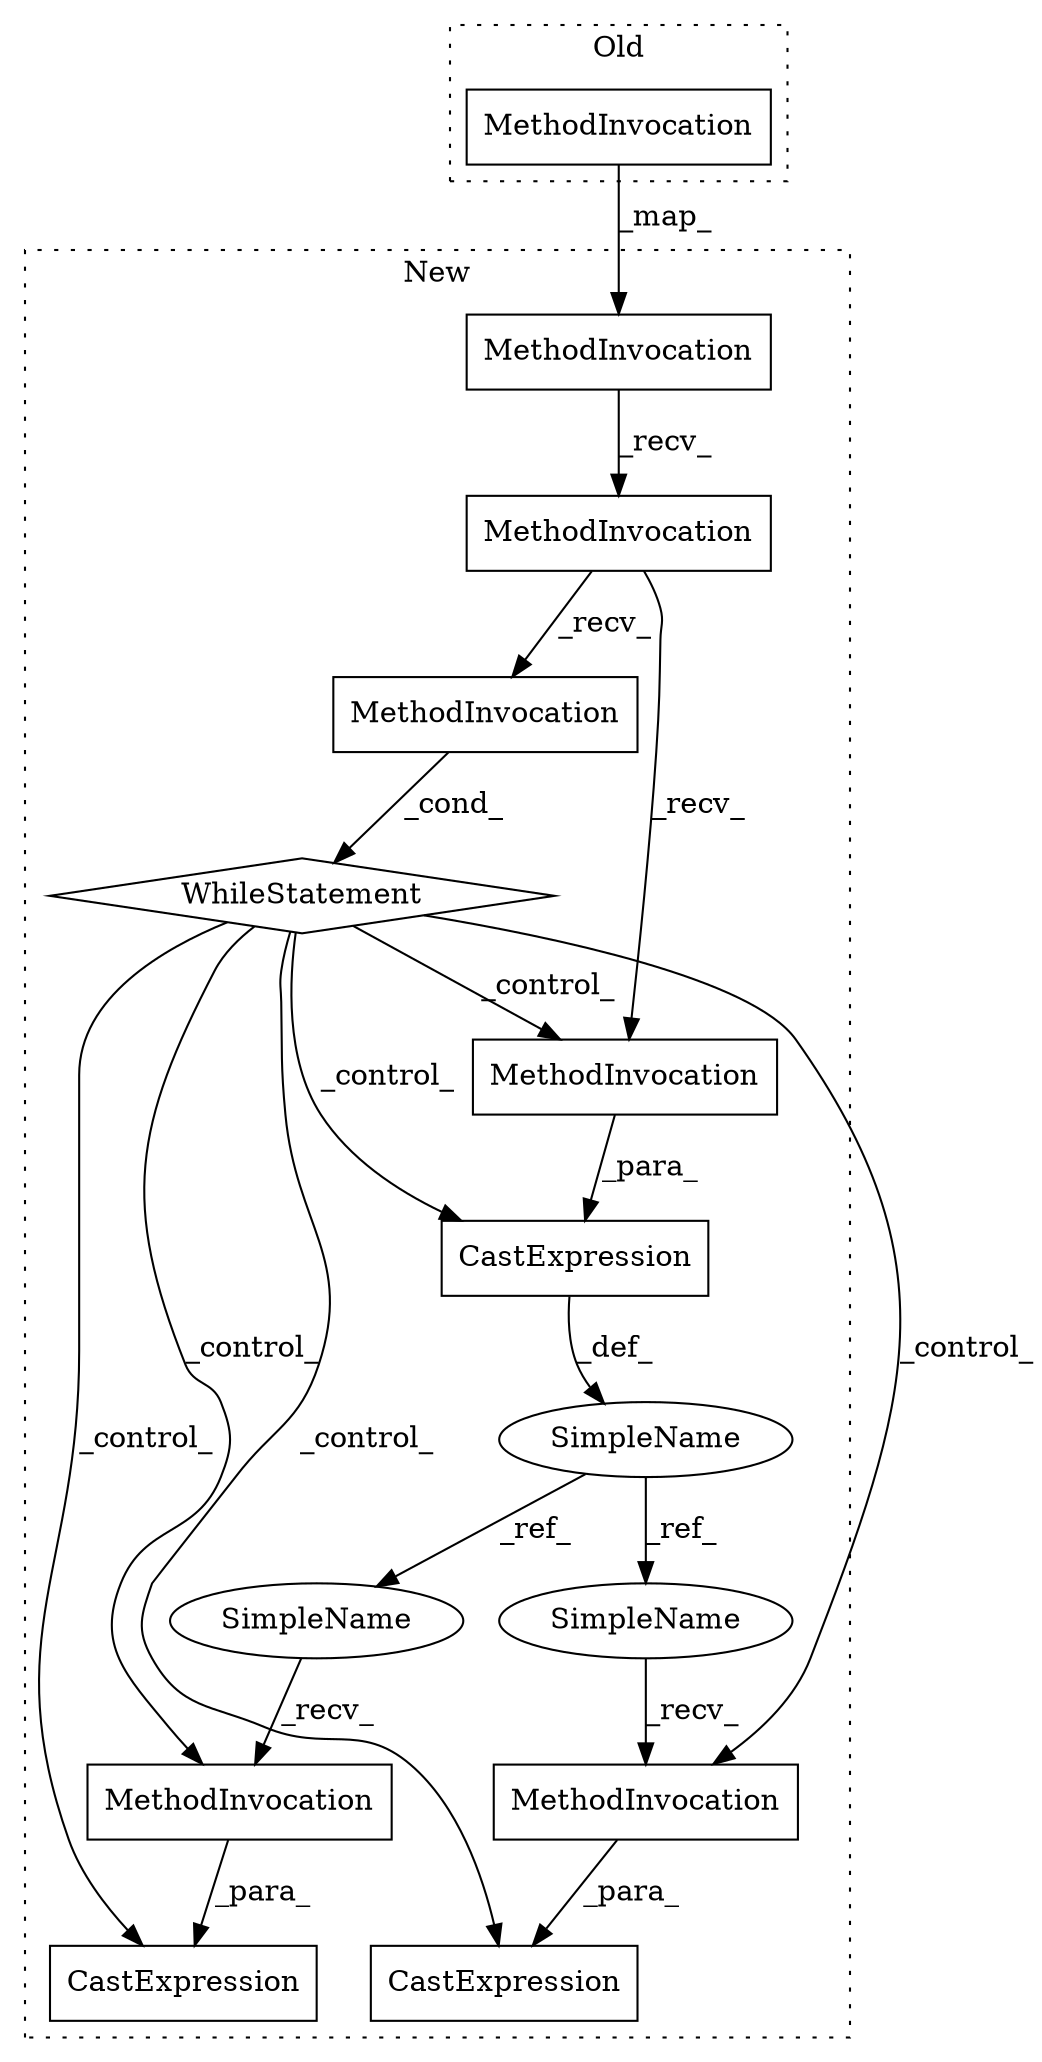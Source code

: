 digraph G {
subgraph cluster0 {
4 [label="MethodInvocation" a="32" s="3993" l="10" shape="box"];
label = "Old";
style="dotted";
}
subgraph cluster1 {
1 [label="CastExpression" a="11" s="4022" l="12" shape="box"];
2 [label="CastExpression" a="11" s="4125" l="9" shape="box"];
3 [label="CastExpression" a="11" s="4073" l="7" shape="box"];
5 [label="MethodInvocation" a="32" s="3920" l="10" shape="box"];
6 [label="MethodInvocation" a="32" s="4085" l="8" shape="box"];
7 [label="MethodInvocation" a="32" s="4139" l="10" shape="box"];
8 [label="MethodInvocation" a="32" s="3931" l="10" shape="box"];
9 [label="MethodInvocation" a="32" s="4037" l="6" shape="box"];
10 [label="MethodInvocation" a="32" s="3976" l="9" shape="box"];
11 [label="SimpleName" a="42" s="4015" l="4" shape="ellipse"];
12 [label="SimpleName" a="42" s="4134" l="4" shape="ellipse"];
13 [label="SimpleName" a="42" s="4080" l="4" shape="ellipse"];
14 [label="WhileStatement" a="61" s="3966,3985" l="7,2" shape="diamond"];
label = "New";
style="dotted";
}
1 -> 11 [label="_def_"];
4 -> 5 [label="_map_"];
5 -> 8 [label="_recv_"];
6 -> 3 [label="_para_"];
7 -> 2 [label="_para_"];
8 -> 10 [label="_recv_"];
8 -> 9 [label="_recv_"];
9 -> 1 [label="_para_"];
10 -> 14 [label="_cond_"];
11 -> 13 [label="_ref_"];
11 -> 12 [label="_ref_"];
12 -> 7 [label="_recv_"];
13 -> 6 [label="_recv_"];
14 -> 1 [label="_control_"];
14 -> 3 [label="_control_"];
14 -> 9 [label="_control_"];
14 -> 6 [label="_control_"];
14 -> 2 [label="_control_"];
14 -> 7 [label="_control_"];
}
